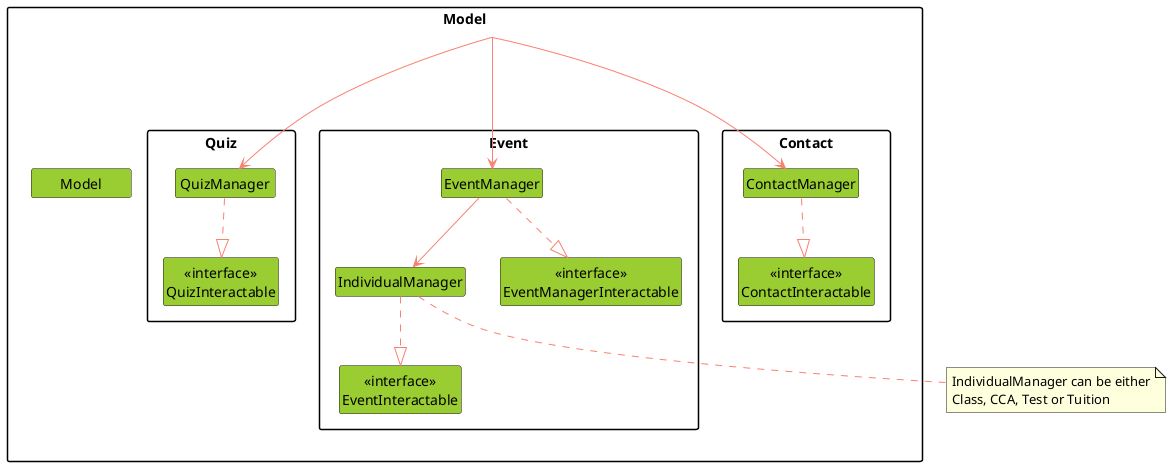 @startuml

skinparam Shadowing false
skinparam MinClassWidth 100
skinparam classBackgroundColor YellowGreen
skinparam packageStyle rectangle
skinparam ArrowColor Salmon
hide circle
hide members

package Model {

'    class "{abstract}\nModelMain"
'    class "{abstract}\nModelManager"

'    class "<<interface>>\ninteractable"

    class Model

    Package Quiz {
'        class Quiz
        class QuizManager
        class "<<interface>>\nQuizInteractable"
    }

    Package Event {
'        class "{abstract}\nEvent"
        class EventManager
'        class ClassManager
'        class Class
'        class CcaManager
'        class Cca
'        class TestManager
'        class Test
        class IndividualManager
'        class Tuition
'        class "{abstract}\nEventDataManager"
        class "<<interface>>\nEventManagerInteractable"
        class "<<interface>>\nEventInteractable"
    }

    Package Contact {
'        class Contact
        class ContactManager
        class "<<interface>>\nContactInteractable"
    }
}

'"{abstract}\nModelManager" -up-|> "{abstract}\nModelMain"
'EventManager -up-|> "{abstract}\nModelMain"
'"{abstract}\nModelManager" ..|> "<<interface>>\ninteractable"
'"{abstract}\nEventDataManager" -up-|> "{abstract}\nModelManager"
QuizManager ..|> "<<interface>>\nQuizInteractable"
ContactManager ..|> "<<interface>>\nContactInteractable"

Model ---> ContactManager
Model ---> EventManager
Model ---> QuizManager
'QuizManager --> Quiz
'ContactManager --> Contact
'EventManager --> ClassManager
'EventManager --> CcaManager
'EventManager --> TestManager
EventManager --> IndividualManager
'ClassManager --> Class
'CcaManager --> Cca
'TestManager --> Test
'TuitionManager --> Tuition
'Class --|> "{abstract}\nEvent"
'Cca --|> "{abstract}\nEvent"
'Test --|> "{abstract}\nEvent"
'Tuition --|> "{abstract}\nEvent"
'ContactManager --|> "{abstract}\nModelManager"
'QuizManager --|> "{abstract}\nModelManager"
'EventManager --|> "{abstract}\nEventDataManager"
EventManager ..|> "<<interface>>\nEventManagerInteractable"
IndividualManager ..|> "<<interface>>\nEventInteractable"
note bottom of IndividualManager : IndividualManager can be either\nClass, CCA, Test or Tuition

@enduml